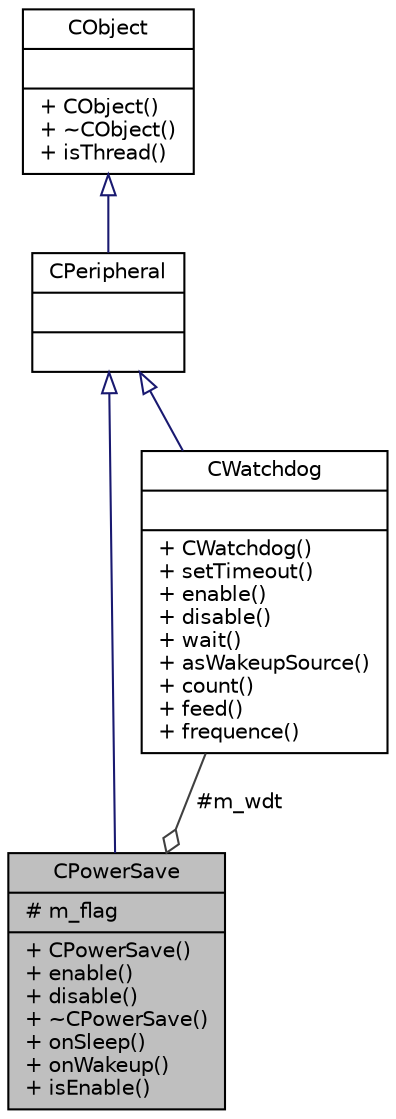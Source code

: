 digraph "CPowerSave"
{
  edge [fontname="Helvetica",fontsize="10",labelfontname="Helvetica",labelfontsize="10"];
  node [fontname="Helvetica",fontsize="10",shape=record];
  Node1 [label="{CPowerSave\n|# m_flag\l|+ CPowerSave()\l+ enable()\l+ disable()\l+ ~CPowerSave()\l+ onSleep()\l+ onWakeup()\l+ isEnable()\l}",height=0.2,width=0.4,color="black", fillcolor="grey75", style="filled" fontcolor="black"];
  Node2 -> Node1 [dir="back",color="midnightblue",fontsize="10",style="solid",arrowtail="onormal",fontname="Helvetica"];
  Node2 [label="{CPeripheral\n||}",height=0.2,width=0.4,color="black", fillcolor="white", style="filled",URL="$d9/db6/class_c_peripheral.html"];
  Node3 -> Node2 [dir="back",color="midnightblue",fontsize="10",style="solid",arrowtail="onormal",fontname="Helvetica"];
  Node3 [label="{CObject\n||+ CObject()\l+ ~CObject()\l+ isThread()\l}",height=0.2,width=0.4,color="black", fillcolor="white", style="filled",URL="$dc/dac/class_c_object.html"];
  Node4 -> Node1 [color="grey25",fontsize="10",style="solid",label=" #m_wdt" ,arrowhead="odiamond",fontname="Helvetica"];
  Node4 [label="{CWatchdog\n||+ CWatchdog()\l+ setTimeout()\l+ enable()\l+ disable()\l+ wait()\l+ asWakeupSource()\l+ count()\l+ feed()\l+ frequence()\l}",height=0.2,width=0.4,color="black", fillcolor="white", style="filled",URL="$d3/d75/class_c_watchdog.html"];
  Node2 -> Node4 [dir="back",color="midnightblue",fontsize="10",style="solid",arrowtail="onormal",fontname="Helvetica"];
}
